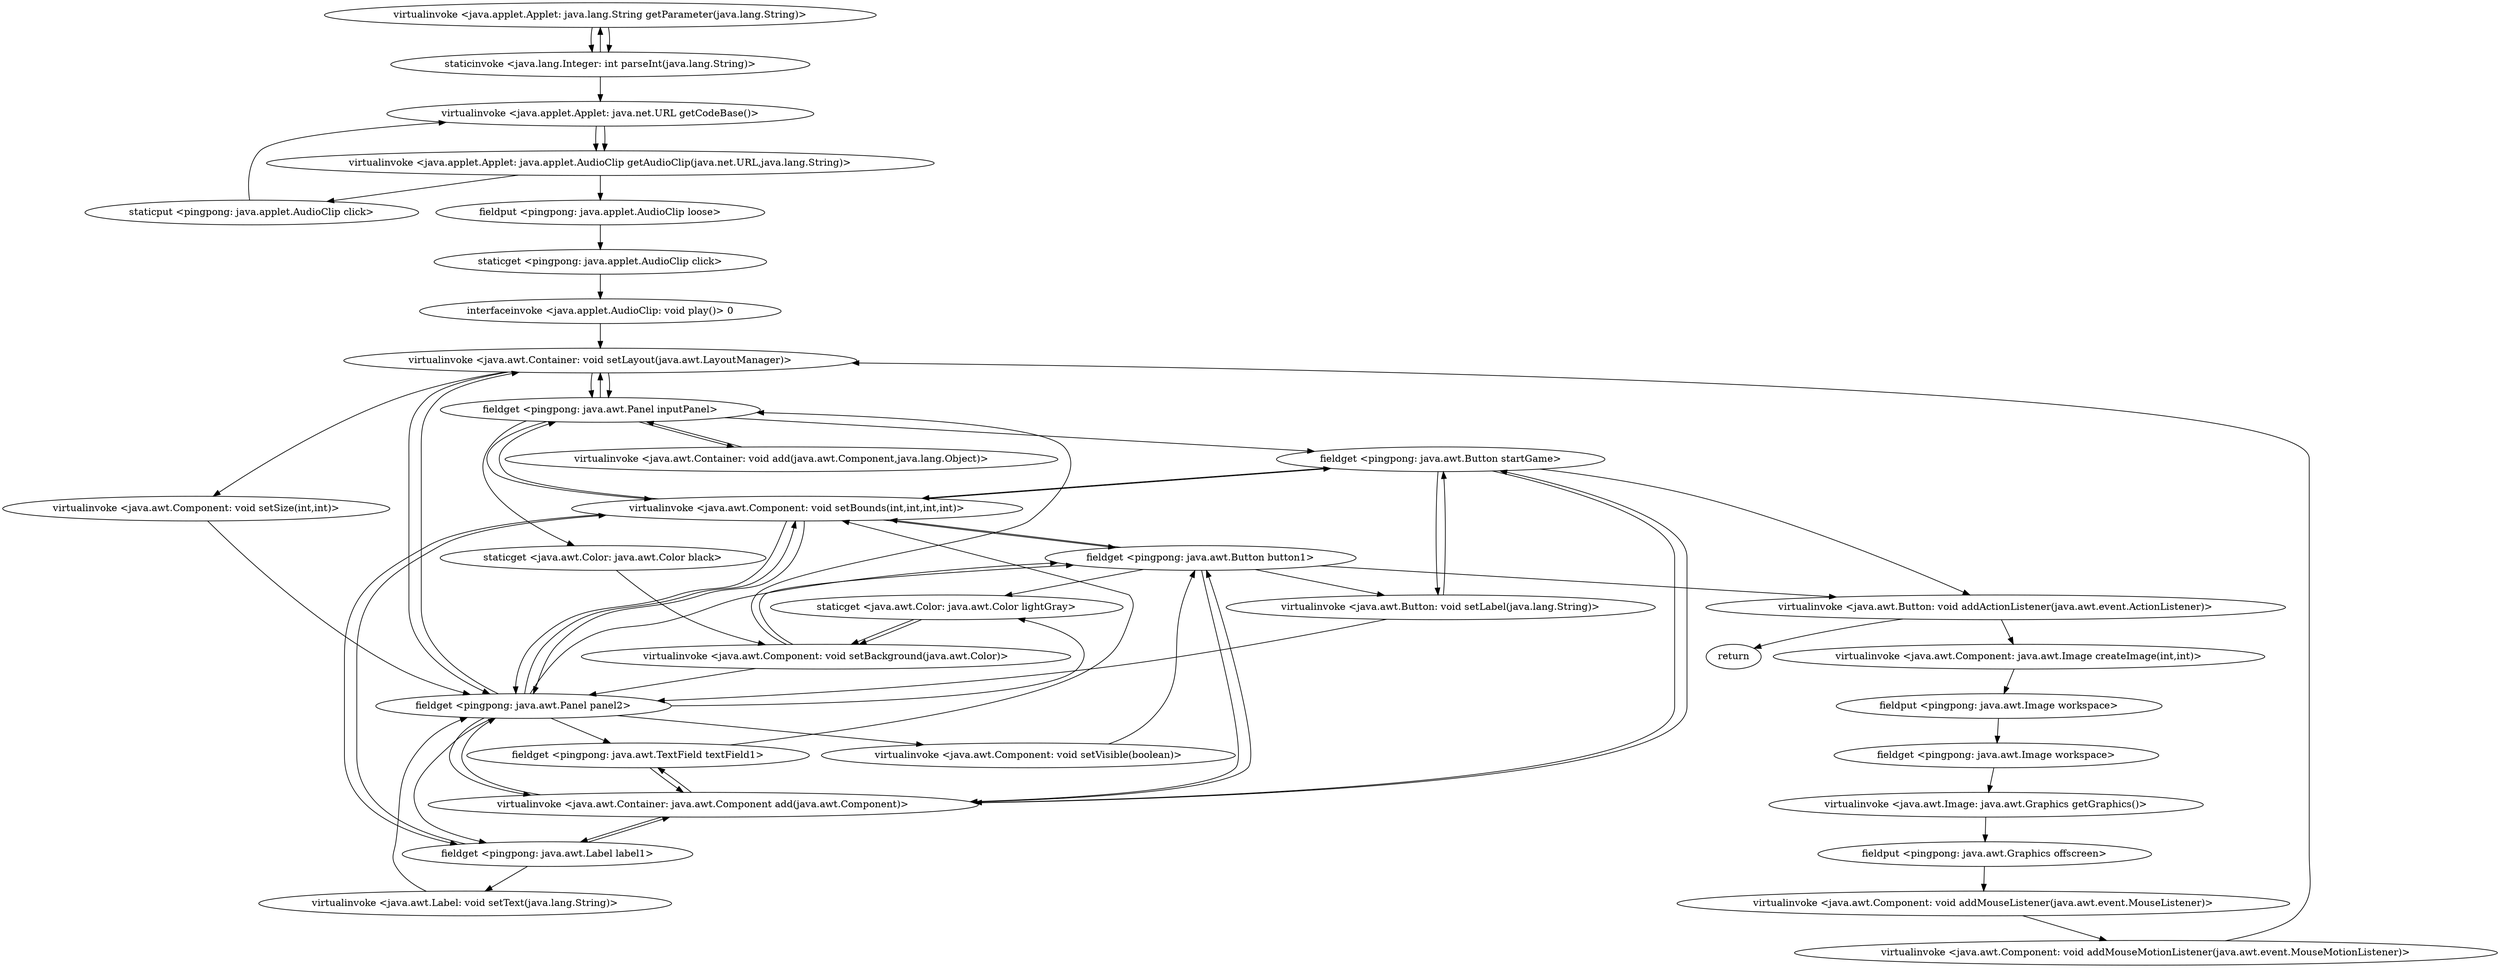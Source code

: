 digraph "" {
"virtualinvoke <java.applet.Applet: java.lang.String getParameter(java.lang.String)>";
 "virtualinvoke <java.applet.Applet: java.lang.String getParameter(java.lang.String)>"->"staticinvoke <java.lang.Integer: int parseInt(java.lang.String)>";
 "staticinvoke <java.lang.Integer: int parseInt(java.lang.String)>"->"virtualinvoke <java.applet.Applet: java.lang.String getParameter(java.lang.String)>";
 "virtualinvoke <java.applet.Applet: java.lang.String getParameter(java.lang.String)>"->"staticinvoke <java.lang.Integer: int parseInt(java.lang.String)>";
 "staticinvoke <java.lang.Integer: int parseInt(java.lang.String)>"->"virtualinvoke <java.applet.Applet: java.net.URL getCodeBase()>";
 "virtualinvoke <java.applet.Applet: java.net.URL getCodeBase()>"->"virtualinvoke <java.applet.Applet: java.applet.AudioClip getAudioClip(java.net.URL,java.lang.String)>";
 "virtualinvoke <java.applet.Applet: java.applet.AudioClip getAudioClip(java.net.URL,java.lang.String)>"->"staticput <pingpong: java.applet.AudioClip click>";
 "staticput <pingpong: java.applet.AudioClip click>"->"virtualinvoke <java.applet.Applet: java.net.URL getCodeBase()>";
 "virtualinvoke <java.applet.Applet: java.net.URL getCodeBase()>"->"virtualinvoke <java.applet.Applet: java.applet.AudioClip getAudioClip(java.net.URL,java.lang.String)>";
 "virtualinvoke <java.applet.Applet: java.applet.AudioClip getAudioClip(java.net.URL,java.lang.String)>"->"fieldput <pingpong: java.applet.AudioClip loose>";
 "fieldput <pingpong: java.applet.AudioClip loose>"->"staticget <pingpong: java.applet.AudioClip click>";
 "staticget <pingpong: java.applet.AudioClip click>"->"interfaceinvoke <java.applet.AudioClip: void play()> 0";
 "interfaceinvoke <java.applet.AudioClip: void play()> 0"->"virtualinvoke <java.awt.Container: void setLayout(java.awt.LayoutManager)>";
 "virtualinvoke <java.awt.Container: void setLayout(java.awt.LayoutManager)>"->"fieldget <pingpong: java.awt.Panel inputPanel>";
 "fieldget <pingpong: java.awt.Panel inputPanel>"->"virtualinvoke <java.awt.Container: void add(java.awt.Component,java.lang.Object)>";
 "virtualinvoke <java.awt.Container: void add(java.awt.Component,java.lang.Object)>"->"fieldget <pingpong: java.awt.Panel inputPanel>";
 "fieldget <pingpong: java.awt.Panel inputPanel>"->"virtualinvoke <java.awt.Component: void setBounds(int,int,int,int)>";
 "virtualinvoke <java.awt.Component: void setBounds(int,int,int,int)>"->"fieldget <pingpong: java.awt.Panel inputPanel>";
 "fieldget <pingpong: java.awt.Panel inputPanel>"->"virtualinvoke <java.awt.Container: void setLayout(java.awt.LayoutManager)>";
 "virtualinvoke <java.awt.Container: void setLayout(java.awt.LayoutManager)>"->"fieldget <pingpong: java.awt.Panel inputPanel>";
 "fieldget <pingpong: java.awt.Panel inputPanel>"->"staticget <java.awt.Color: java.awt.Color black>";
 "staticget <java.awt.Color: java.awt.Color black>"->"virtualinvoke <java.awt.Component: void setBackground(java.awt.Color)>";
 "virtualinvoke <java.awt.Component: void setBackground(java.awt.Color)>"->"fieldget <pingpong: java.awt.Panel inputPanel>";
 "fieldget <pingpong: java.awt.Panel inputPanel>"->"fieldget <pingpong: java.awt.Button startGame>";
 "fieldget <pingpong: java.awt.Button startGame>"->"virtualinvoke <java.awt.Container: java.awt.Component add(java.awt.Component)>";
 "virtualinvoke <java.awt.Container: java.awt.Component add(java.awt.Component)>"->"fieldget <pingpong: java.awt.Button startGame>";
 "fieldget <pingpong: java.awt.Button startGame>"->"virtualinvoke <java.awt.Component: void setBounds(int,int,int,int)>";
 "virtualinvoke <java.awt.Component: void setBounds(int,int,int,int)>"->"fieldget <pingpong: java.awt.Button startGame>";
 "fieldget <pingpong: java.awt.Button startGame>"->"virtualinvoke <java.awt.Button: void setLabel(java.lang.String)>";
 "virtualinvoke <java.awt.Button: void setLabel(java.lang.String)>"->"fieldget <pingpong: java.awt.Button startGame>";
 "fieldget <pingpong: java.awt.Button startGame>"->"virtualinvoke <java.awt.Button: void addActionListener(java.awt.event.ActionListener)>";
 "virtualinvoke <java.awt.Button: void addActionListener(java.awt.event.ActionListener)>"->"virtualinvoke <java.awt.Component: java.awt.Image createImage(int,int)>";
 "virtualinvoke <java.awt.Component: java.awt.Image createImage(int,int)>"->"fieldput <pingpong: java.awt.Image workspace>";
 "fieldput <pingpong: java.awt.Image workspace>"->"fieldget <pingpong: java.awt.Image workspace>";
 "fieldget <pingpong: java.awt.Image workspace>"->"virtualinvoke <java.awt.Image: java.awt.Graphics getGraphics()>";
 "virtualinvoke <java.awt.Image: java.awt.Graphics getGraphics()>"->"fieldput <pingpong: java.awt.Graphics offscreen>";
 "fieldput <pingpong: java.awt.Graphics offscreen>"->"virtualinvoke <java.awt.Component: void addMouseListener(java.awt.event.MouseListener)>";
 "virtualinvoke <java.awt.Component: void addMouseListener(java.awt.event.MouseListener)>"->"virtualinvoke <java.awt.Component: void addMouseMotionListener(java.awt.event.MouseMotionListener)>";
 "virtualinvoke <java.awt.Component: void addMouseMotionListener(java.awt.event.MouseMotionListener)>"->"virtualinvoke <java.awt.Container: void setLayout(java.awt.LayoutManager)>";
 "virtualinvoke <java.awt.Container: void setLayout(java.awt.LayoutManager)>"->"virtualinvoke <java.awt.Component: void setSize(int,int)>";
 "virtualinvoke <java.awt.Component: void setSize(int,int)>"->"fieldget <pingpong: java.awt.Panel panel2>";
 "fieldget <pingpong: java.awt.Panel panel2>"->"virtualinvoke <java.awt.Container: void setLayout(java.awt.LayoutManager)>";
 "virtualinvoke <java.awt.Container: void setLayout(java.awt.LayoutManager)>"->"fieldget <pingpong: java.awt.Panel panel2>";
 "fieldget <pingpong: java.awt.Panel panel2>"->"virtualinvoke <java.awt.Container: java.awt.Component add(java.awt.Component)>";
 "virtualinvoke <java.awt.Container: java.awt.Component add(java.awt.Component)>"->"fieldget <pingpong: java.awt.Panel panel2>";
 "fieldget <pingpong: java.awt.Panel panel2>"->"staticget <java.awt.Color: java.awt.Color lightGray>";
 "staticget <java.awt.Color: java.awt.Color lightGray>"->"virtualinvoke <java.awt.Component: void setBackground(java.awt.Color)>";
 "virtualinvoke <java.awt.Component: void setBackground(java.awt.Color)>"->"fieldget <pingpong: java.awt.Panel panel2>";
 "fieldget <pingpong: java.awt.Panel panel2>"->"virtualinvoke <java.awt.Component: void setBounds(int,int,int,int)>";
 "virtualinvoke <java.awt.Component: void setBounds(int,int,int,int)>"->"fieldget <pingpong: java.awt.Label label1>";
 "fieldget <pingpong: java.awt.Label label1>"->"virtualinvoke <java.awt.Label: void setText(java.lang.String)>";
 "virtualinvoke <java.awt.Label: void setText(java.lang.String)>"->"fieldget <pingpong: java.awt.Panel panel2>";
 "fieldget <pingpong: java.awt.Panel panel2>"->"fieldget <pingpong: java.awt.Label label1>";
 "fieldget <pingpong: java.awt.Label label1>"->"virtualinvoke <java.awt.Container: java.awt.Component add(java.awt.Component)>";
 "virtualinvoke <java.awt.Container: java.awt.Component add(java.awt.Component)>"->"fieldget <pingpong: java.awt.Label label1>";
 "fieldget <pingpong: java.awt.Label label1>"->"virtualinvoke <java.awt.Component: void setBounds(int,int,int,int)>";
 "virtualinvoke <java.awt.Component: void setBounds(int,int,int,int)>"->"fieldget <pingpong: java.awt.Panel panel2>";
 "fieldget <pingpong: java.awt.Panel panel2>"->"fieldget <pingpong: java.awt.TextField textField1>";
 "fieldget <pingpong: java.awt.TextField textField1>"->"virtualinvoke <java.awt.Container: java.awt.Component add(java.awt.Component)>";
 "virtualinvoke <java.awt.Container: java.awt.Component add(java.awt.Component)>"->"fieldget <pingpong: java.awt.TextField textField1>";
 "fieldget <pingpong: java.awt.TextField textField1>"->"virtualinvoke <java.awt.Component: void setBounds(int,int,int,int)>";
 "virtualinvoke <java.awt.Component: void setBounds(int,int,int,int)>"->"fieldget <pingpong: java.awt.Button button1>";
 "fieldget <pingpong: java.awt.Button button1>"->"virtualinvoke <java.awt.Button: void setLabel(java.lang.String)>";
 "virtualinvoke <java.awt.Button: void setLabel(java.lang.String)>"->"fieldget <pingpong: java.awt.Panel panel2>";
 "fieldget <pingpong: java.awt.Panel panel2>"->"fieldget <pingpong: java.awt.Button button1>";
 "fieldget <pingpong: java.awt.Button button1>"->"virtualinvoke <java.awt.Container: java.awt.Component add(java.awt.Component)>";
 "virtualinvoke <java.awt.Container: java.awt.Component add(java.awt.Component)>"->"fieldget <pingpong: java.awt.Button button1>";
 "fieldget <pingpong: java.awt.Button button1>"->"staticget <java.awt.Color: java.awt.Color lightGray>";
 "staticget <java.awt.Color: java.awt.Color lightGray>"->"virtualinvoke <java.awt.Component: void setBackground(java.awt.Color)>";
 "virtualinvoke <java.awt.Component: void setBackground(java.awt.Color)>"->"fieldget <pingpong: java.awt.Button button1>";
 "fieldget <pingpong: java.awt.Button button1>"->"virtualinvoke <java.awt.Component: void setBounds(int,int,int,int)>";
 "virtualinvoke <java.awt.Component: void setBounds(int,int,int,int)>"->"fieldget <pingpong: java.awt.Panel panel2>";
 "fieldget <pingpong: java.awt.Panel panel2>"->"virtualinvoke <java.awt.Component: void setVisible(boolean)>";
 "virtualinvoke <java.awt.Component: void setVisible(boolean)>"->"fieldget <pingpong: java.awt.Button button1>";
 "fieldget <pingpong: java.awt.Button button1>"->"virtualinvoke <java.awt.Button: void addActionListener(java.awt.event.ActionListener)>";
 "virtualinvoke <java.awt.Button: void addActionListener(java.awt.event.ActionListener)>"->"return";
}
